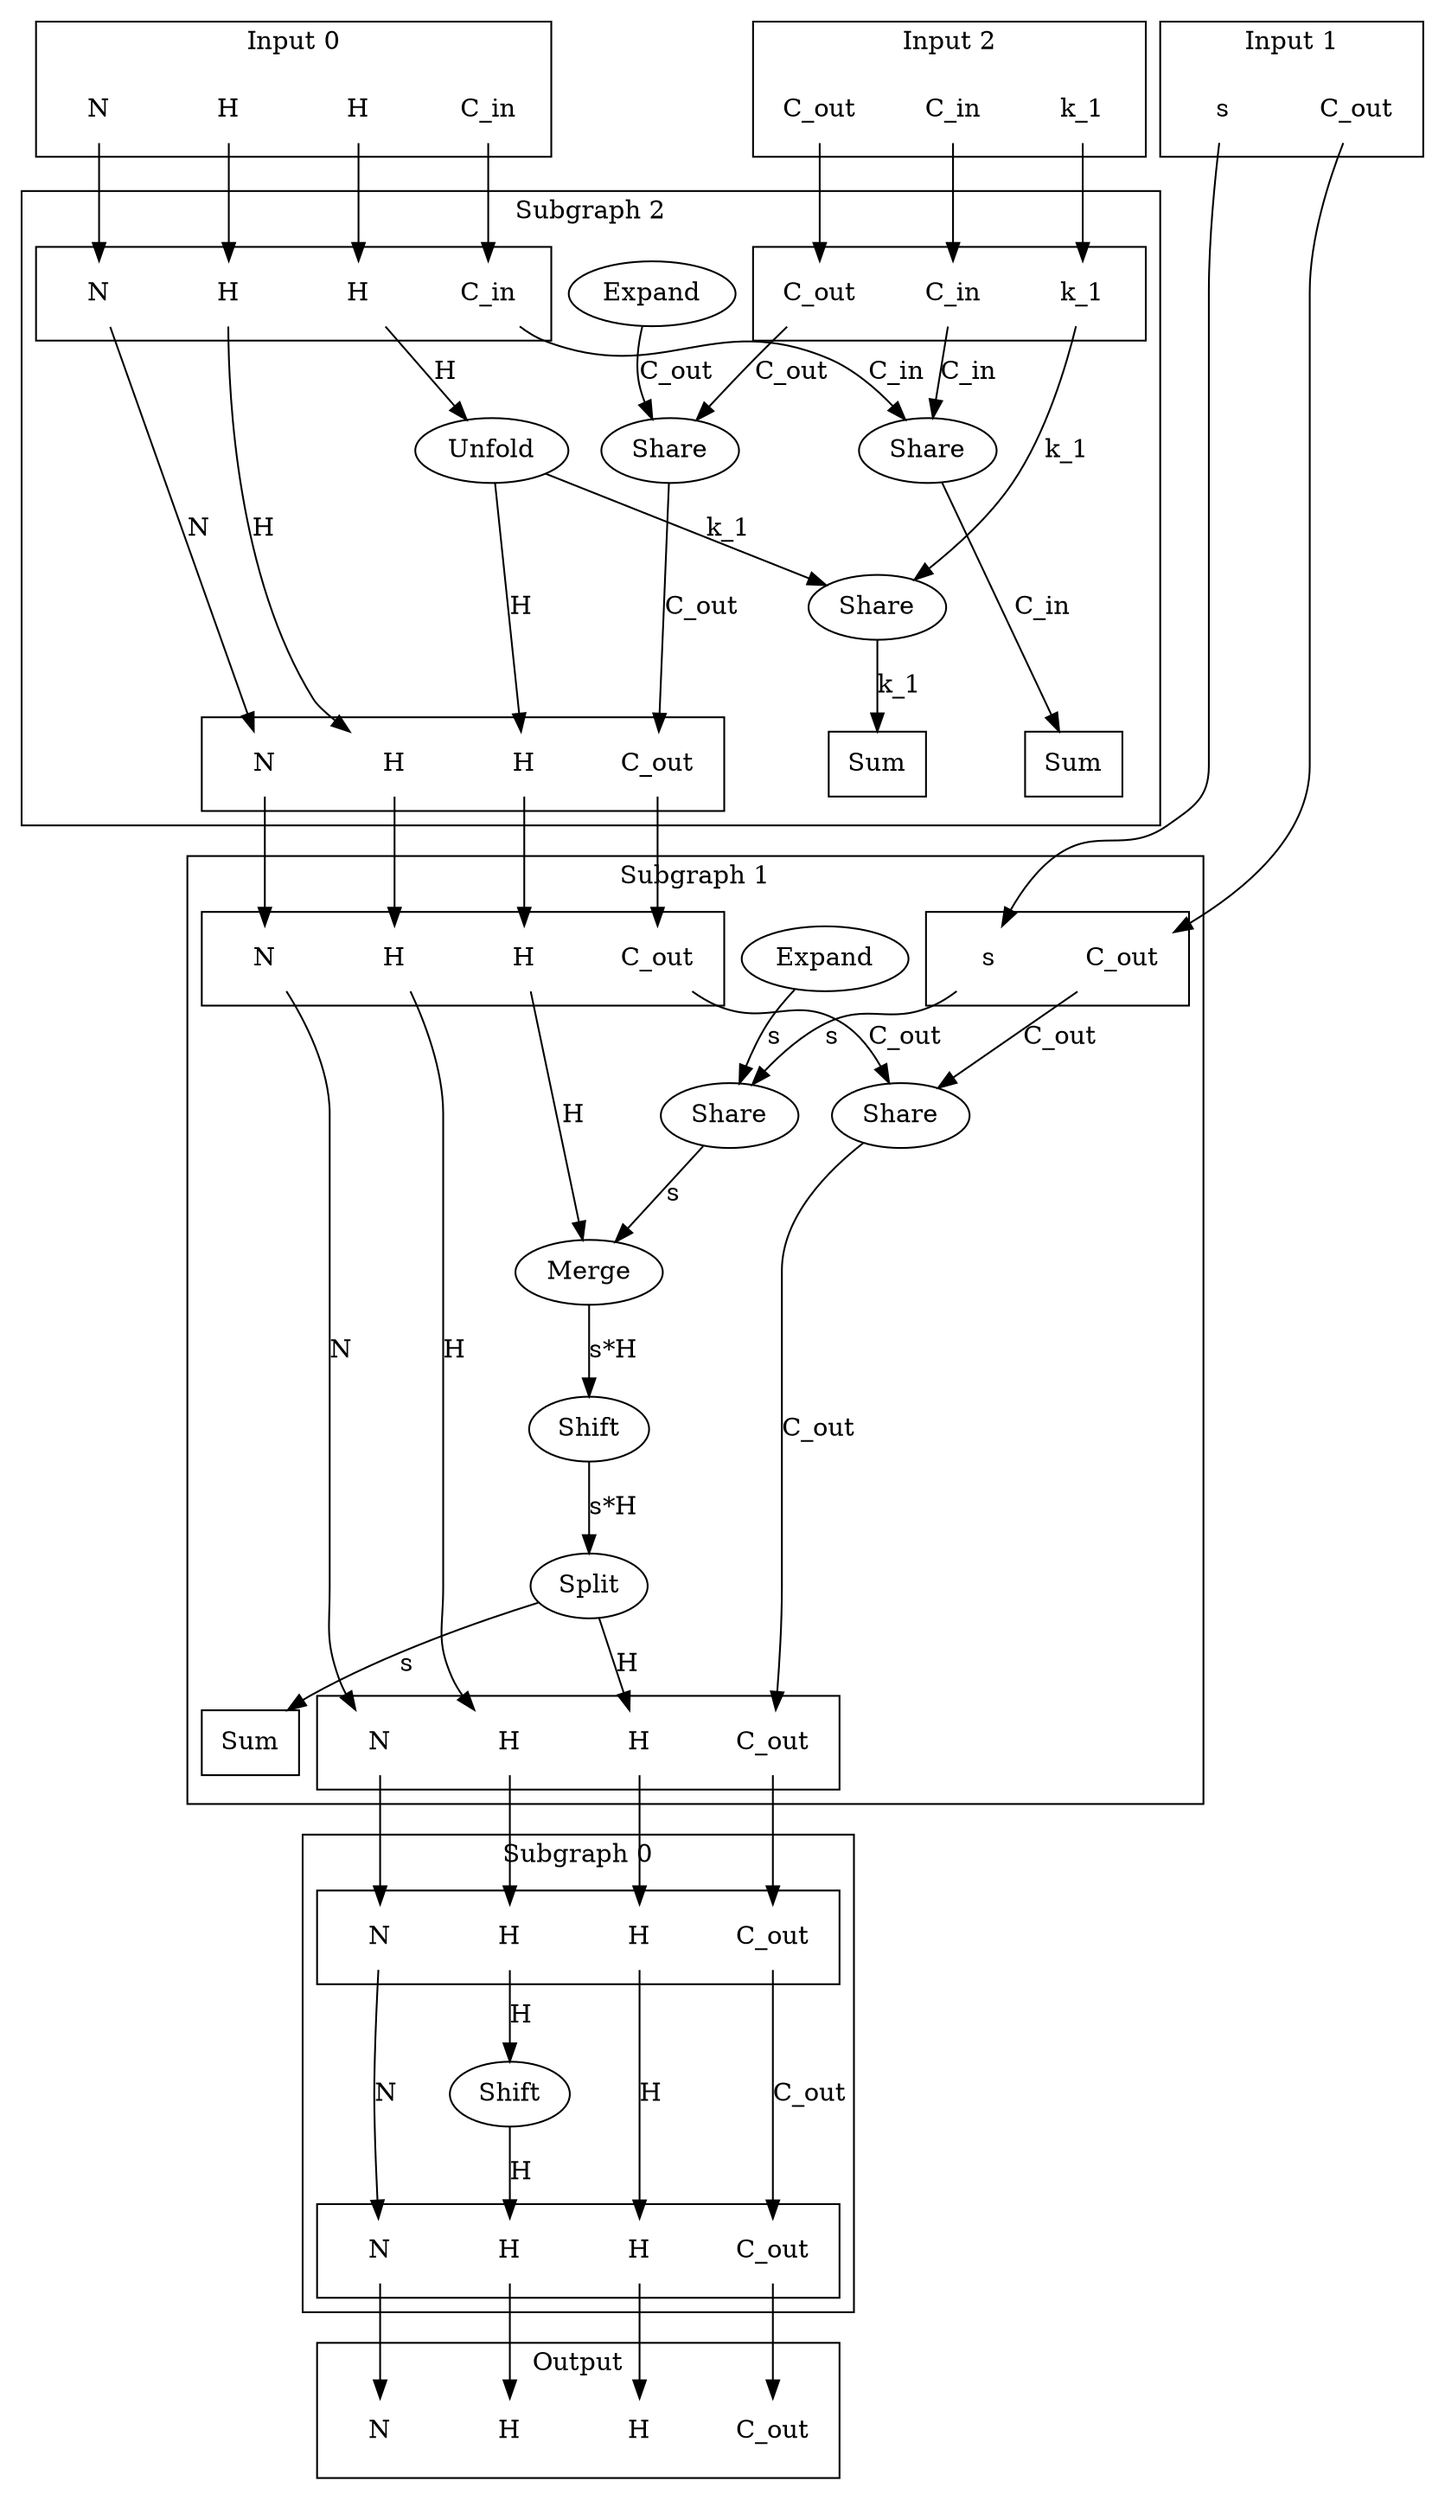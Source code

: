 digraph kernel_generated {
newrank = true;

// Stage tensor.
subgraph cluster_subgraph_0 {
    label = "Subgraph 0";
    // Reductions.
    // Output.
    subgraph cluster_subgraph_0_out {
        label = "";
        interface_0_out_0x55e87a596460 [label="N", shape=none];
        interface_0_out_0x55e87a596488 [label="C_out", shape=none];
        interface_0_out_0x55e87a5964b0 [label="H", shape=none];
        interface_0_out_0x55e87a5964d8 [label="H", shape=none];
    }
    {
        rank = same;
        interface_0_out_0x55e87a596460;
        interface_0_out_0x55e87a596488;
        interface_0_out_0x55e87a5964b0;
        interface_0_out_0x55e87a5964d8;
    }
    // Input 0.
    subgraph cluster_subgraph_0_in_0 {
        label = "";
        interface_0_in_0x55e87a596460 [label="N", shape=none];
        interface_0_in_0x55e87a5aa7d0 [label="H", shape=none];
        interface_0_in_0x55e87a5964b0 [label="H", shape=none];
        interface_0_in_0x55e87a596488 [label="C_out", shape=none];
    }
    {
        rank = same;
        interface_0_in_0x55e87a596460;
        interface_0_in_0x55e87a5aa7d0;
        interface_0_in_0x55e87a5964b0;
        interface_0_in_0x55e87a596488;
    }
    // Op's.
    op_0x55e87a5aa7b0 [label="Shift"];
    // Dimension's.
    interface_0_in_0x55e87a596460 -> interface_0_out_0x55e87a596460 [label="N"];
    interface_0_in_0x55e87a596488 -> interface_0_out_0x55e87a596488 [label="C_out"];
    interface_0_in_0x55e87a5964b0 -> interface_0_out_0x55e87a5964b0 [label="H"];
    op_0x55e87a5aa7b0 -> interface_0_out_0x55e87a5964d8 [label="H"];
    interface_0_in_0x55e87a5aa7d0 -> op_0x55e87a5aa7b0 [label="H"];
}

// Stage tensor.
subgraph cluster_subgraph_1 {
    label = "Subgraph 1";
    // Reductions.
    reduce_0x7f3e54002de8 [label="Sum", shape=box];
    // Output.
    subgraph cluster_subgraph_1_out {
        label = "";
        interface_1_out_0x55e87a596460 [label="N", shape=none];
        interface_1_out_0x55e87a5aa7d0 [label="H", shape=none];
        interface_1_out_0x55e87a5964b0 [label="H", shape=none];
        interface_1_out_0x55e87a596488 [label="C_out", shape=none];
    }
    {
        rank = same;
        reduce_0x7f3e54002de8;
        interface_1_out_0x55e87a596460;
        interface_1_out_0x55e87a5aa7d0;
        interface_1_out_0x55e87a5964b0;
        interface_1_out_0x55e87a596488;
    }
    // Input 0.
    subgraph cluster_subgraph_1_in_0 {
        label = "";
        interface_1_in_0x55e87a596460 [label="N", shape=none];
        interface_1_in_0x55e87a5aa7d0 [label="H", shape=none];
        interface_1_in_0x55e87a6382f0 [label="H", shape=none];
        interface_1_in_0x55e87a635fa0 [label="C_out", shape=none];
    }
    // Input 1.
    subgraph cluster_subgraph_1_in_1 {
        label = "";
        interface_1_in_0x55e87a635fb8 [label="C_out", shape=none];
        interface_1_in_0x55e87b370458 [label="s", shape=none];
    }
    {
        rank = same;
        interface_1_in_0x55e87a596460;
        interface_1_in_0x55e87a5aa7d0;
        interface_1_in_0x55e87a6382f0;
        interface_1_in_0x55e87a635fa0;
        interface_1_in_0x55e87a635fb8;
        interface_1_in_0x55e87b370458;
    }
    // Op's.
    op_0x55e87a635f80 [label="Share"];
    op_0x55e87a6382b0 [label="Merge"];
    op_0x55e87a6617a0 [label="Split"];
    op_0x55e87b24a520 [label="Shift"];
    op_0x55e87b370420 [label="Share"];
    op_0x55e87b7ebcf8 [label="Expand"];
    // Dimension's.
    interface_1_in_0x55e87a596460 -> interface_1_out_0x55e87a596460 [label="N"];
    op_0x55e87a635f80 -> interface_1_out_0x55e87a596488 [label="C_out"];
    op_0x55e87a6617a0 -> interface_1_out_0x55e87a5964b0 [label="H"];
    interface_1_in_0x55e87a5aa7d0 -> interface_1_out_0x55e87a5aa7d0 [label="H"];
    interface_1_in_0x55e87a635fa0 -> op_0x55e87a635f80 [label="C_out"];
    interface_1_in_0x55e87a635fb8 -> op_0x55e87a635f80 [label="C_out"];
    interface_1_in_0x55e87a6382f0 -> op_0x55e87a6382b0 [label="H"];
    op_0x55e87b370420 -> op_0x55e87a6382b0 [label="s"];
    op_0x55e87b24a520 -> op_0x55e87a6617a0 [label="s*H"];
    op_0x55e87a6382b0 -> op_0x55e87b24a520 [label="s*H"];
    op_0x55e87b7ebcf8 -> op_0x55e87b370420 [label="s"];
    interface_1_in_0x55e87b370458 -> op_0x55e87b370420 [label="s"];
    op_0x55e87a6617a0 -> reduce_0x7f3e54002de8 [label="s"];
}

// Stage tensor.
subgraph cluster_subgraph_2 {
    label = "Subgraph 2";
    // Reductions.
    reduce_0x7f3e54005c48 [label="Sum", shape=box];
    reduce_0x7f3e54001998 [label="Sum", shape=box];
    // Output.
    subgraph cluster_subgraph_2_out {
        label = "";
        interface_2_out_0x55e87a596460 [label="N", shape=none];
        interface_2_out_0x55e87a5aa7d0 [label="H", shape=none];
        interface_2_out_0x55e87a6382f0 [label="H", shape=none];
        interface_2_out_0x55e87a635fa0 [label="C_out", shape=none];
    }
    {
        rank = same;
        reduce_0x7f3e54005c48;
        reduce_0x7f3e54001998;
        interface_2_out_0x55e87a596460;
        interface_2_out_0x55e87a5aa7d0;
        interface_2_out_0x55e87a6382f0;
        interface_2_out_0x55e87a635fa0;
    }
    // Input 0.
    subgraph cluster_subgraph_2_in_0 {
        label = "";
        interface_2_in_0x55e87a596460 [label="N", shape=none];
        interface_2_in_0x55e87b370210 [label="C_in", shape=none];
        interface_2_in_0x55e87a5aa7d0 [label="H", shape=none];
        interface_2_in_0x7f4330020028 [label="H", shape=none];
    }
    // Input 1.
    subgraph cluster_subgraph_2_in_1 {
        label = "";
        interface_2_in_0x55e87b370228 [label="C_in", shape=none];
        interface_2_in_0x55e87b36feb8 [label="k_1", shape=none];
        interface_2_in_0x55e87b3704a8 [label="C_out", shape=none];
    }
    {
        rank = same;
        interface_2_in_0x55e87a596460;
        interface_2_in_0x55e87b370210;
        interface_2_in_0x55e87a5aa7d0;
        interface_2_in_0x7f4330020028;
        interface_2_in_0x55e87b370228;
        interface_2_in_0x55e87b36feb8;
        interface_2_in_0x55e87b3704a8;
    }
    // Op's.
    op_0x55e87b36fe80 [label="Share"];
    op_0x55e87b3701f0 [label="Share"];
    op_0x55e87b370470 [label="Share"];
    op_0x55e87b7ebd18 [label="Expand"];
    op_0x7f4330020000 [label="Unfold"];
    // Dimension's.
    interface_2_in_0x55e87a596460 -> interface_2_out_0x55e87a596460 [label="N"];
    interface_2_in_0x55e87a5aa7d0 -> interface_2_out_0x55e87a5aa7d0 [label="H"];
    op_0x55e87b370470 -> interface_2_out_0x55e87a635fa0 [label="C_out"];
    op_0x7f4330020000 -> interface_2_out_0x55e87a6382f0 [label="H"];
    op_0x7f4330020000 -> op_0x55e87b36fe80 [label="k_1"];
    interface_2_in_0x55e87b36feb8 -> op_0x55e87b36fe80 [label="k_1"];
    interface_2_in_0x55e87b370210 -> op_0x55e87b3701f0 [label="C_in"];
    interface_2_in_0x55e87b370228 -> op_0x55e87b3701f0 [label="C_in"];
    op_0x55e87b7ebd18 -> op_0x55e87b370470 [label="C_out"];
    interface_2_in_0x55e87b3704a8 -> op_0x55e87b370470 [label="C_out"];
    op_0x55e87b36fe80 -> reduce_0x7f3e54001998 [label="k_1"];
    op_0x55e87b3701f0 -> reduce_0x7f3e54005c48 [label="C_in"];
    interface_2_in_0x7f4330020028 -> op_0x7f4330020000 [label="H"];
}

// Input tensor.
subgraph cluster_subgraph_3 {
    label = "Input 0";
    interface_3_out_0x55e87a596460 [label="N", shape=none];
    interface_3_out_0x55e87b370210 [label="C_in", shape=none];
    interface_3_out_0x55e87a5aa7d0 [label="H", shape=none];
    interface_3_out_0x7f4330020028 [label="H", shape=none];
}

interface_3_out_0x55e87a596460 -> interface_2_in_0x55e87a596460;
interface_3_out_0x55e87b370210 -> interface_2_in_0x55e87b370210;
interface_3_out_0x55e87a5aa7d0 -> interface_2_in_0x55e87a5aa7d0;
interface_3_out_0x7f4330020028 -> interface_2_in_0x7f4330020028;

// Input tensor.
subgraph cluster_subgraph_4 {
    label = "Input 2";
    interface_4_out_0x55e87b370228 [label="C_in", shape=none];
    interface_4_out_0x55e87b36feb8 [label="k_1", shape=none];
    interface_4_out_0x55e87b3704a8 [label="C_out", shape=none];
}

interface_4_out_0x55e87b370228 -> interface_2_in_0x55e87b370228;
interface_4_out_0x55e87b36feb8 -> interface_2_in_0x55e87b36feb8;
interface_4_out_0x55e87b3704a8 -> interface_2_in_0x55e87b3704a8;

interface_2_out_0x55e87a596460 -> interface_1_in_0x55e87a596460;
interface_2_out_0x55e87a5aa7d0 -> interface_1_in_0x55e87a5aa7d0;
interface_2_out_0x55e87a6382f0 -> interface_1_in_0x55e87a6382f0;
interface_2_out_0x55e87a635fa0 -> interface_1_in_0x55e87a635fa0;

// Input tensor.
subgraph cluster_subgraph_5 {
    label = "Input 1";
    interface_5_out_0x55e87a635fb8 [label="C_out", shape=none];
    interface_5_out_0x55e87b370458 [label="s", shape=none];
}

interface_5_out_0x55e87a635fb8 -> interface_1_in_0x55e87a635fb8;
interface_5_out_0x55e87b370458 -> interface_1_in_0x55e87b370458;

interface_1_out_0x55e87a596460 -> interface_0_in_0x55e87a596460;
interface_1_out_0x55e87a5aa7d0 -> interface_0_in_0x55e87a5aa7d0;
interface_1_out_0x55e87a5964b0 -> interface_0_in_0x55e87a5964b0;
interface_1_out_0x55e87a596488 -> interface_0_in_0x55e87a596488;

{
    rank = same;
    interface_3_out_0x55e87a596460;
    interface_3_out_0x55e87b370210;
    interface_3_out_0x55e87a5aa7d0;
    interface_3_out_0x7f4330020028;
    interface_5_out_0x55e87a635fb8;
    interface_5_out_0x55e87b370458;
    interface_4_out_0x55e87b370228;
    interface_4_out_0x55e87b36feb8;
    interface_4_out_0x55e87b3704a8;
}
subgraph cluster_subgraph_output {
    label = "Output";
    interface_6_in_0x55e87a596460 [label="N", shape=none];
    interface_6_in_0x55e87a596488 [label="C_out", shape=none];
    interface_6_in_0x55e87a5964b0 [label="H", shape=none];
    interface_6_in_0x55e87a5964d8 [label="H", shape=none];
}
interface_0_out_0x55e87a596460 -> interface_6_in_0x55e87a596460;
interface_0_out_0x55e87a596488 -> interface_6_in_0x55e87a596488;
interface_0_out_0x55e87a5964b0 -> interface_6_in_0x55e87a5964b0;
interface_0_out_0x55e87a5964d8 -> interface_6_in_0x55e87a5964d8;

}
